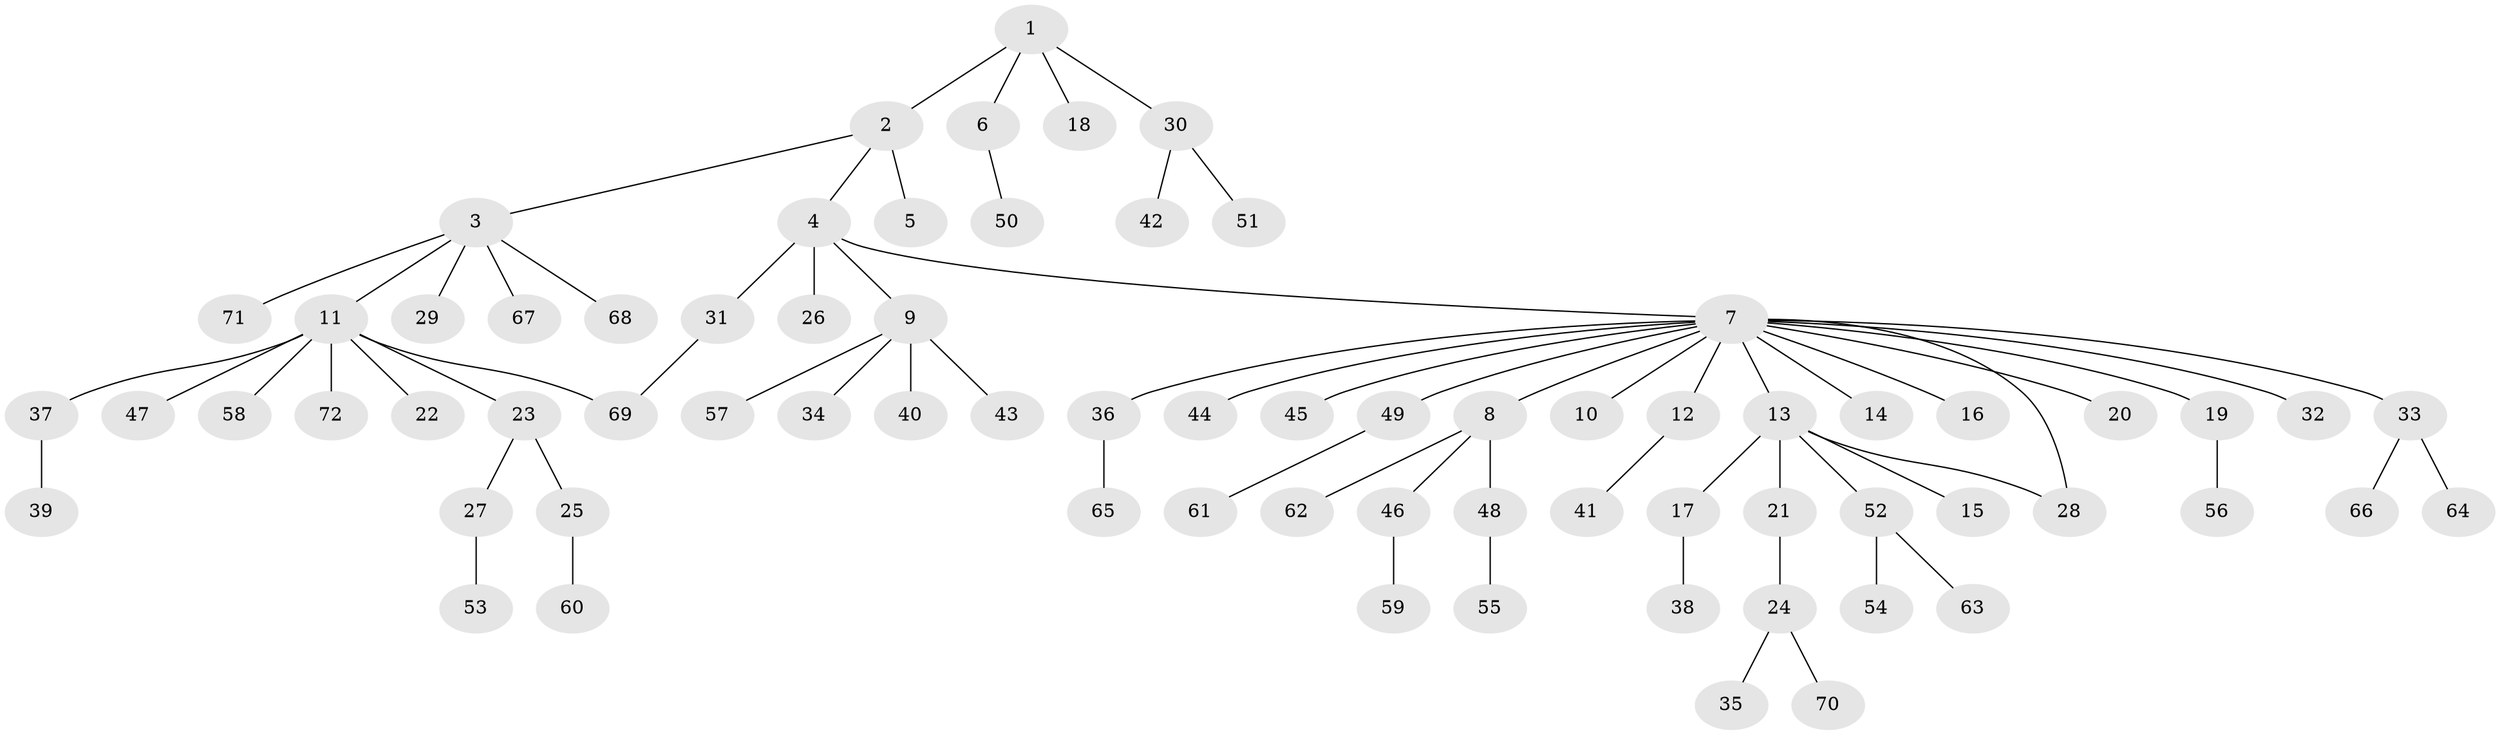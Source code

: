 // Generated by graph-tools (version 1.1) at 2025/14/03/09/25 04:14:28]
// undirected, 72 vertices, 73 edges
graph export_dot {
graph [start="1"]
  node [color=gray90,style=filled];
  1;
  2;
  3;
  4;
  5;
  6;
  7;
  8;
  9;
  10;
  11;
  12;
  13;
  14;
  15;
  16;
  17;
  18;
  19;
  20;
  21;
  22;
  23;
  24;
  25;
  26;
  27;
  28;
  29;
  30;
  31;
  32;
  33;
  34;
  35;
  36;
  37;
  38;
  39;
  40;
  41;
  42;
  43;
  44;
  45;
  46;
  47;
  48;
  49;
  50;
  51;
  52;
  53;
  54;
  55;
  56;
  57;
  58;
  59;
  60;
  61;
  62;
  63;
  64;
  65;
  66;
  67;
  68;
  69;
  70;
  71;
  72;
  1 -- 2;
  1 -- 6;
  1 -- 18;
  1 -- 30;
  2 -- 3;
  2 -- 4;
  2 -- 5;
  3 -- 11;
  3 -- 29;
  3 -- 67;
  3 -- 68;
  3 -- 71;
  4 -- 7;
  4 -- 9;
  4 -- 26;
  4 -- 31;
  6 -- 50;
  7 -- 8;
  7 -- 10;
  7 -- 12;
  7 -- 13;
  7 -- 14;
  7 -- 16;
  7 -- 19;
  7 -- 20;
  7 -- 28;
  7 -- 32;
  7 -- 33;
  7 -- 36;
  7 -- 44;
  7 -- 45;
  7 -- 49;
  8 -- 46;
  8 -- 48;
  8 -- 62;
  9 -- 34;
  9 -- 40;
  9 -- 43;
  9 -- 57;
  11 -- 22;
  11 -- 23;
  11 -- 37;
  11 -- 47;
  11 -- 58;
  11 -- 69;
  11 -- 72;
  12 -- 41;
  13 -- 15;
  13 -- 17;
  13 -- 21;
  13 -- 28;
  13 -- 52;
  17 -- 38;
  19 -- 56;
  21 -- 24;
  23 -- 25;
  23 -- 27;
  24 -- 35;
  24 -- 70;
  25 -- 60;
  27 -- 53;
  30 -- 42;
  30 -- 51;
  31 -- 69;
  33 -- 64;
  33 -- 66;
  36 -- 65;
  37 -- 39;
  46 -- 59;
  48 -- 55;
  49 -- 61;
  52 -- 54;
  52 -- 63;
}
